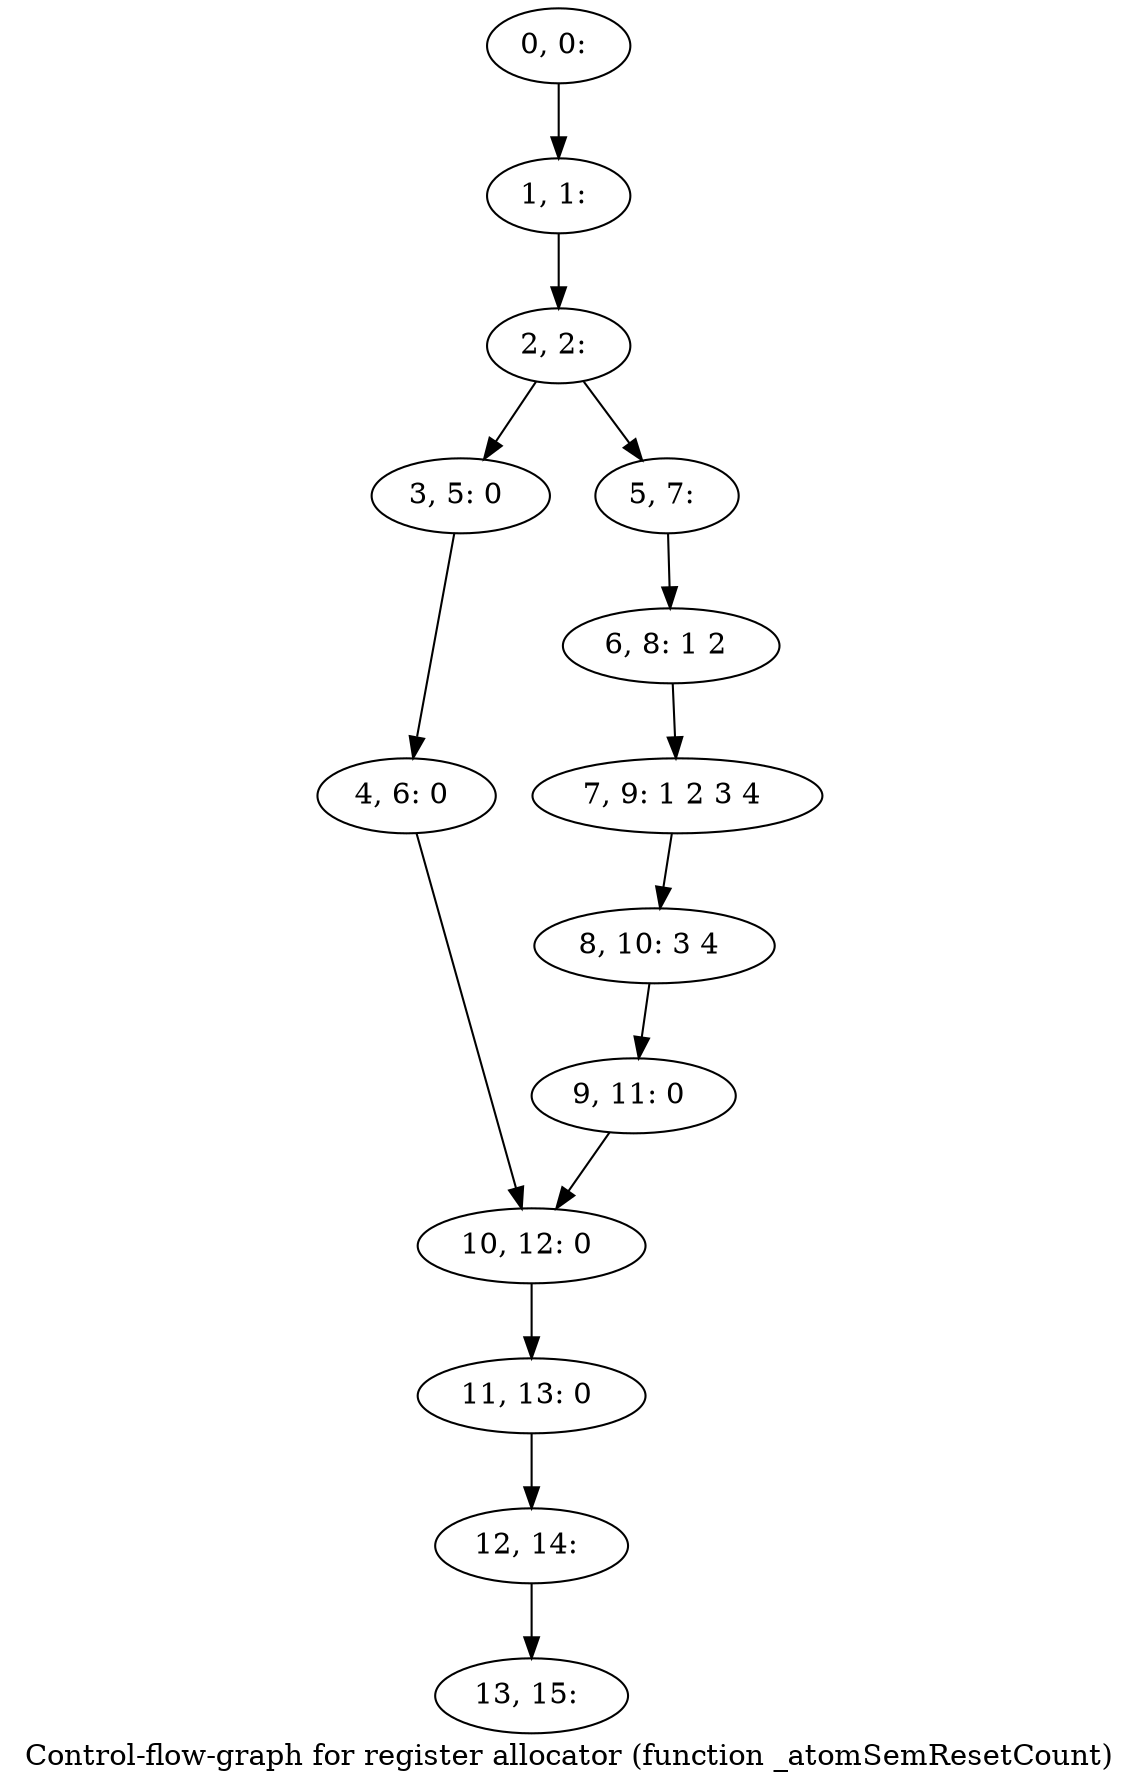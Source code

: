 digraph G {
graph [label="Control-flow-graph for register allocator (function _atomSemResetCount)"]
0[label="0, 0: "];
1[label="1, 1: "];
2[label="2, 2: "];
3[label="3, 5: 0 "];
4[label="4, 6: 0 "];
5[label="5, 7: "];
6[label="6, 8: 1 2 "];
7[label="7, 9: 1 2 3 4 "];
8[label="8, 10: 3 4 "];
9[label="9, 11: 0 "];
10[label="10, 12: 0 "];
11[label="11, 13: 0 "];
12[label="12, 14: "];
13[label="13, 15: "];
0->1 ;
1->2 ;
2->3 ;
2->5 ;
3->4 ;
4->10 ;
5->6 ;
6->7 ;
7->8 ;
8->9 ;
9->10 ;
10->11 ;
11->12 ;
12->13 ;
}

